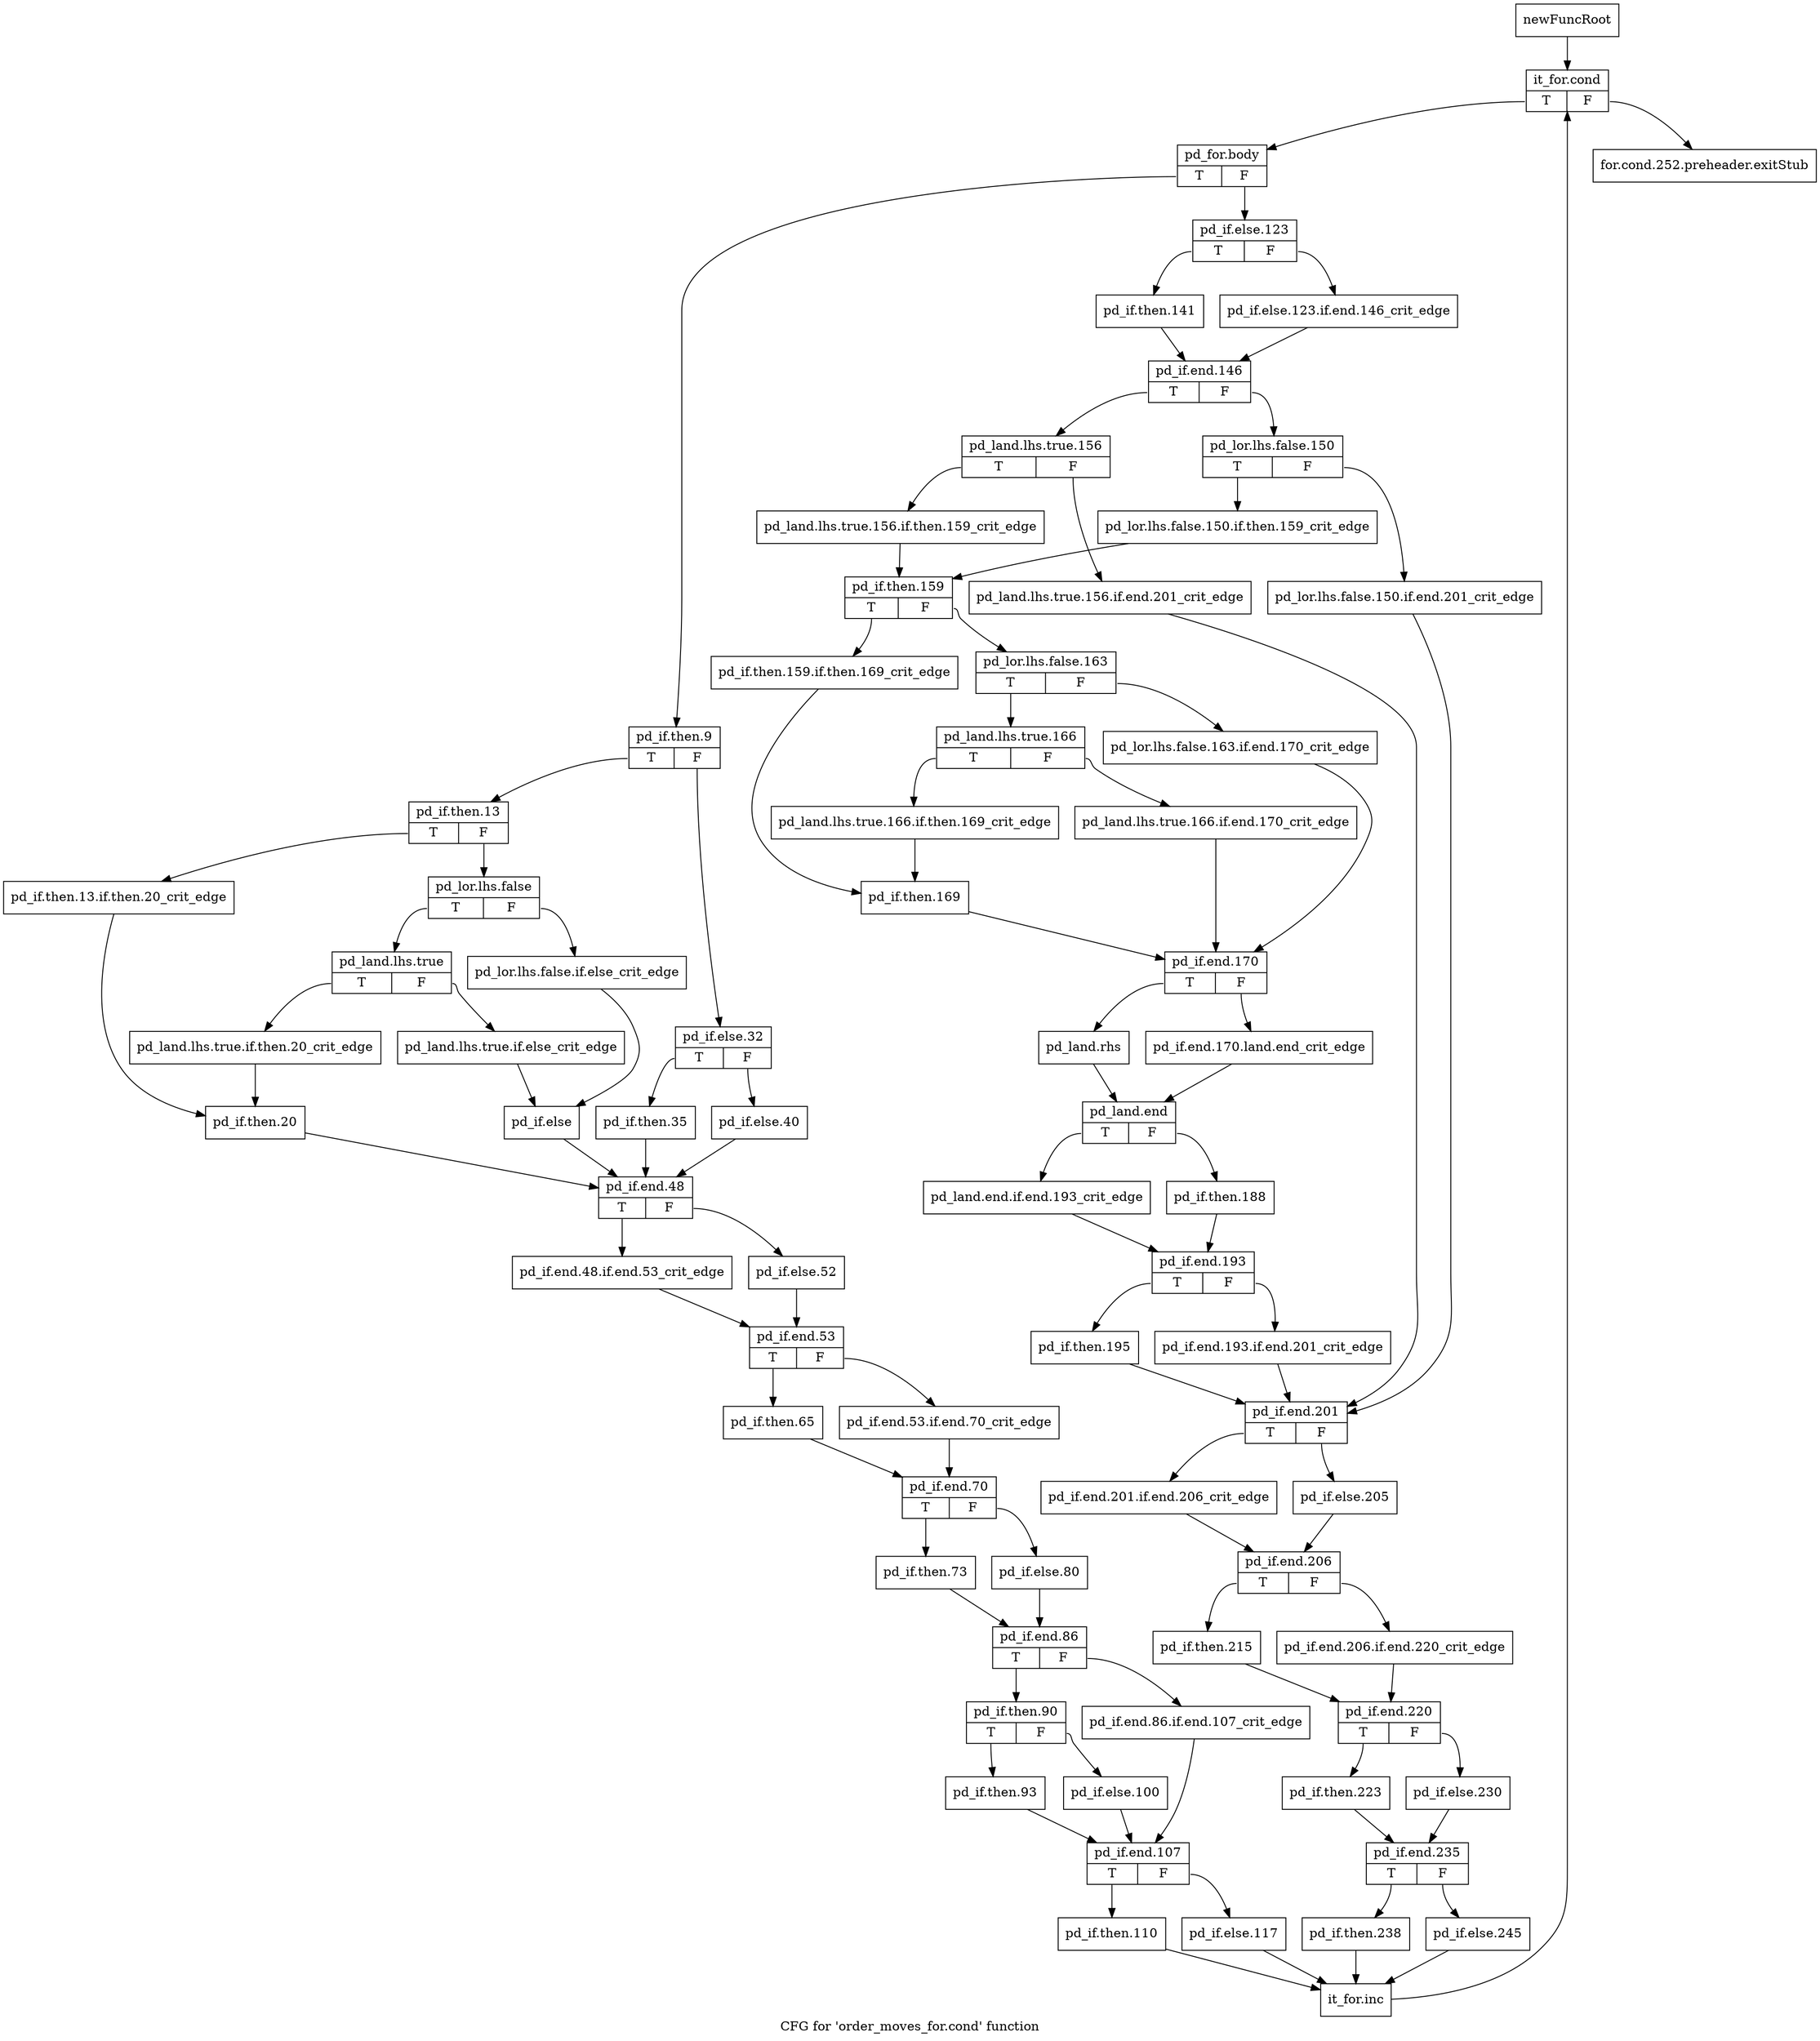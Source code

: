 digraph "CFG for 'order_moves_for.cond' function" {
	label="CFG for 'order_moves_for.cond' function";

	Node0x43f02d0 [shape=record,label="{newFuncRoot}"];
	Node0x43f02d0 -> Node0x43f0370;
	Node0x43f0320 [shape=record,label="{for.cond.252.preheader.exitStub}"];
	Node0x43f0370 [shape=record,label="{it_for.cond|{<s0>T|<s1>F}}"];
	Node0x43f0370:s0 -> Node0x43f03c0;
	Node0x43f0370:s1 -> Node0x43f0320;
	Node0x43f03c0 [shape=record,label="{pd_for.body|{<s0>T|<s1>F}}"];
	Node0x43f03c0:s0 -> Node0x43f1040;
	Node0x43f03c0:s1 -> Node0x43f0410;
	Node0x43f0410 [shape=record,label="{pd_if.else.123|{<s0>T|<s1>F}}"];
	Node0x43f0410:s0 -> Node0x43f04b0;
	Node0x43f0410:s1 -> Node0x43f0460;
	Node0x43f0460 [shape=record,label="{pd_if.else.123.if.end.146_crit_edge}"];
	Node0x43f0460 -> Node0x43f0500;
	Node0x43f04b0 [shape=record,label="{pd_if.then.141}"];
	Node0x43f04b0 -> Node0x43f0500;
	Node0x43f0500 [shape=record,label="{pd_if.end.146|{<s0>T|<s1>F}}"];
	Node0x43f0500:s0 -> Node0x43f0640;
	Node0x43f0500:s1 -> Node0x43f0550;
	Node0x43f0550 [shape=record,label="{pd_lor.lhs.false.150|{<s0>T|<s1>F}}"];
	Node0x43f0550:s0 -> Node0x43f05f0;
	Node0x43f0550:s1 -> Node0x43f05a0;
	Node0x43f05a0 [shape=record,label="{pd_lor.lhs.false.150.if.end.201_crit_edge}"];
	Node0x43f05a0 -> Node0x43f0c80;
	Node0x43f05f0 [shape=record,label="{pd_lor.lhs.false.150.if.then.159_crit_edge}"];
	Node0x43f05f0 -> Node0x43f0730;
	Node0x43f0640 [shape=record,label="{pd_land.lhs.true.156|{<s0>T|<s1>F}}"];
	Node0x43f0640:s0 -> Node0x43f06e0;
	Node0x43f0640:s1 -> Node0x43f0690;
	Node0x43f0690 [shape=record,label="{pd_land.lhs.true.156.if.end.201_crit_edge}"];
	Node0x43f0690 -> Node0x43f0c80;
	Node0x43f06e0 [shape=record,label="{pd_land.lhs.true.156.if.then.159_crit_edge}"];
	Node0x43f06e0 -> Node0x43f0730;
	Node0x43f0730 [shape=record,label="{pd_if.then.159|{<s0>T|<s1>F}}"];
	Node0x43f0730:s0 -> Node0x43f0910;
	Node0x43f0730:s1 -> Node0x43f0780;
	Node0x43f0780 [shape=record,label="{pd_lor.lhs.false.163|{<s0>T|<s1>F}}"];
	Node0x43f0780:s0 -> Node0x43f0820;
	Node0x43f0780:s1 -> Node0x43f07d0;
	Node0x43f07d0 [shape=record,label="{pd_lor.lhs.false.163.if.end.170_crit_edge}"];
	Node0x43f07d0 -> Node0x43f09b0;
	Node0x43f0820 [shape=record,label="{pd_land.lhs.true.166|{<s0>T|<s1>F}}"];
	Node0x43f0820:s0 -> Node0x43f08c0;
	Node0x43f0820:s1 -> Node0x43f0870;
	Node0x43f0870 [shape=record,label="{pd_land.lhs.true.166.if.end.170_crit_edge}"];
	Node0x43f0870 -> Node0x43f09b0;
	Node0x43f08c0 [shape=record,label="{pd_land.lhs.true.166.if.then.169_crit_edge}"];
	Node0x43f08c0 -> Node0x43f0960;
	Node0x43f0910 [shape=record,label="{pd_if.then.159.if.then.169_crit_edge}"];
	Node0x43f0910 -> Node0x43f0960;
	Node0x43f0960 [shape=record,label="{pd_if.then.169}"];
	Node0x43f0960 -> Node0x43f09b0;
	Node0x43f09b0 [shape=record,label="{pd_if.end.170|{<s0>T|<s1>F}}"];
	Node0x43f09b0:s0 -> Node0x43f0a50;
	Node0x43f09b0:s1 -> Node0x43f0a00;
	Node0x43f0a00 [shape=record,label="{pd_if.end.170.land.end_crit_edge}"];
	Node0x43f0a00 -> Node0x43f0aa0;
	Node0x43f0a50 [shape=record,label="{pd_land.rhs}"];
	Node0x43f0a50 -> Node0x43f0aa0;
	Node0x43f0aa0 [shape=record,label="{pd_land.end|{<s0>T|<s1>F}}"];
	Node0x43f0aa0:s0 -> Node0x43f0b40;
	Node0x43f0aa0:s1 -> Node0x43f0af0;
	Node0x43f0af0 [shape=record,label="{pd_if.then.188}"];
	Node0x43f0af0 -> Node0x43f0b90;
	Node0x43f0b40 [shape=record,label="{pd_land.end.if.end.193_crit_edge}"];
	Node0x43f0b40 -> Node0x43f0b90;
	Node0x43f0b90 [shape=record,label="{pd_if.end.193|{<s0>T|<s1>F}}"];
	Node0x43f0b90:s0 -> Node0x43f0c30;
	Node0x43f0b90:s1 -> Node0x43f0be0;
	Node0x43f0be0 [shape=record,label="{pd_if.end.193.if.end.201_crit_edge}"];
	Node0x43f0be0 -> Node0x43f0c80;
	Node0x43f0c30 [shape=record,label="{pd_if.then.195}"];
	Node0x43f0c30 -> Node0x43f0c80;
	Node0x43f0c80 [shape=record,label="{pd_if.end.201|{<s0>T|<s1>F}}"];
	Node0x43f0c80:s0 -> Node0x43f0d20;
	Node0x43f0c80:s1 -> Node0x43f0cd0;
	Node0x43f0cd0 [shape=record,label="{pd_if.else.205}"];
	Node0x43f0cd0 -> Node0x43f0d70;
	Node0x43f0d20 [shape=record,label="{pd_if.end.201.if.end.206_crit_edge}"];
	Node0x43f0d20 -> Node0x43f0d70;
	Node0x43f0d70 [shape=record,label="{pd_if.end.206|{<s0>T|<s1>F}}"];
	Node0x43f0d70:s0 -> Node0x43f0e10;
	Node0x43f0d70:s1 -> Node0x43f0dc0;
	Node0x43f0dc0 [shape=record,label="{pd_if.end.206.if.end.220_crit_edge}"];
	Node0x43f0dc0 -> Node0x43f0e60;
	Node0x43f0e10 [shape=record,label="{pd_if.then.215}"];
	Node0x43f0e10 -> Node0x43f0e60;
	Node0x43f0e60 [shape=record,label="{pd_if.end.220|{<s0>T|<s1>F}}"];
	Node0x43f0e60:s0 -> Node0x43f0f00;
	Node0x43f0e60:s1 -> Node0x43f0eb0;
	Node0x43f0eb0 [shape=record,label="{pd_if.else.230}"];
	Node0x43f0eb0 -> Node0x43f0f50;
	Node0x43f0f00 [shape=record,label="{pd_if.then.223}"];
	Node0x43f0f00 -> Node0x43f0f50;
	Node0x43f0f50 [shape=record,label="{pd_if.end.235|{<s0>T|<s1>F}}"];
	Node0x43f0f50:s0 -> Node0x43f0ff0;
	Node0x43f0f50:s1 -> Node0x43f0fa0;
	Node0x43f0fa0 [shape=record,label="{pd_if.else.245}"];
	Node0x43f0fa0 -> Node0x43f19a0;
	Node0x43f0ff0 [shape=record,label="{pd_if.then.238}"];
	Node0x43f0ff0 -> Node0x43f19a0;
	Node0x43f1040 [shape=record,label="{pd_if.then.9|{<s0>T|<s1>F}}"];
	Node0x43f1040:s0 -> Node0x43f1180;
	Node0x43f1040:s1 -> Node0x43f1090;
	Node0x43f1090 [shape=record,label="{pd_if.else.32|{<s0>T|<s1>F}}"];
	Node0x43f1090:s0 -> Node0x43f1130;
	Node0x43f1090:s1 -> Node0x43f10e0;
	Node0x43f10e0 [shape=record,label="{pd_if.else.40}"];
	Node0x43f10e0 -> Node0x43f1450;
	Node0x43f1130 [shape=record,label="{pd_if.then.35}"];
	Node0x43f1130 -> Node0x43f1450;
	Node0x43f1180 [shape=record,label="{pd_if.then.13|{<s0>T|<s1>F}}"];
	Node0x43f1180:s0 -> Node0x43f13b0;
	Node0x43f1180:s1 -> Node0x43f11d0;
	Node0x43f11d0 [shape=record,label="{pd_lor.lhs.false|{<s0>T|<s1>F}}"];
	Node0x43f11d0:s0 -> Node0x43f1270;
	Node0x43f11d0:s1 -> Node0x43f1220;
	Node0x43f1220 [shape=record,label="{pd_lor.lhs.false.if.else_crit_edge}"];
	Node0x43f1220 -> Node0x43f1310;
	Node0x43f1270 [shape=record,label="{pd_land.lhs.true|{<s0>T|<s1>F}}"];
	Node0x43f1270:s0 -> Node0x43f1360;
	Node0x43f1270:s1 -> Node0x43f12c0;
	Node0x43f12c0 [shape=record,label="{pd_land.lhs.true.if.else_crit_edge}"];
	Node0x43f12c0 -> Node0x43f1310;
	Node0x43f1310 [shape=record,label="{pd_if.else}"];
	Node0x43f1310 -> Node0x43f1450;
	Node0x43f1360 [shape=record,label="{pd_land.lhs.true.if.then.20_crit_edge}"];
	Node0x43f1360 -> Node0x43f1400;
	Node0x43f13b0 [shape=record,label="{pd_if.then.13.if.then.20_crit_edge}"];
	Node0x43f13b0 -> Node0x43f1400;
	Node0x43f1400 [shape=record,label="{pd_if.then.20}"];
	Node0x43f1400 -> Node0x43f1450;
	Node0x43f1450 [shape=record,label="{pd_if.end.48|{<s0>T|<s1>F}}"];
	Node0x43f1450:s0 -> Node0x43f14f0;
	Node0x43f1450:s1 -> Node0x43f14a0;
	Node0x43f14a0 [shape=record,label="{pd_if.else.52}"];
	Node0x43f14a0 -> Node0x43f1540;
	Node0x43f14f0 [shape=record,label="{pd_if.end.48.if.end.53_crit_edge}"];
	Node0x43f14f0 -> Node0x43f1540;
	Node0x43f1540 [shape=record,label="{pd_if.end.53|{<s0>T|<s1>F}}"];
	Node0x43f1540:s0 -> Node0x43f15e0;
	Node0x43f1540:s1 -> Node0x43f1590;
	Node0x43f1590 [shape=record,label="{pd_if.end.53.if.end.70_crit_edge}"];
	Node0x43f1590 -> Node0x43f1630;
	Node0x43f15e0 [shape=record,label="{pd_if.then.65}"];
	Node0x43f15e0 -> Node0x43f1630;
	Node0x43f1630 [shape=record,label="{pd_if.end.70|{<s0>T|<s1>F}}"];
	Node0x43f1630:s0 -> Node0x43f16d0;
	Node0x43f1630:s1 -> Node0x43f1680;
	Node0x43f1680 [shape=record,label="{pd_if.else.80}"];
	Node0x43f1680 -> Node0x43f1720;
	Node0x43f16d0 [shape=record,label="{pd_if.then.73}"];
	Node0x43f16d0 -> Node0x43f1720;
	Node0x43f1720 [shape=record,label="{pd_if.end.86|{<s0>T|<s1>F}}"];
	Node0x43f1720:s0 -> Node0x43f17c0;
	Node0x43f1720:s1 -> Node0x43f1770;
	Node0x43f1770 [shape=record,label="{pd_if.end.86.if.end.107_crit_edge}"];
	Node0x43f1770 -> Node0x43f18b0;
	Node0x43f17c0 [shape=record,label="{pd_if.then.90|{<s0>T|<s1>F}}"];
	Node0x43f17c0:s0 -> Node0x43f1860;
	Node0x43f17c0:s1 -> Node0x43f1810;
	Node0x43f1810 [shape=record,label="{pd_if.else.100}"];
	Node0x43f1810 -> Node0x43f18b0;
	Node0x43f1860 [shape=record,label="{pd_if.then.93}"];
	Node0x43f1860 -> Node0x43f18b0;
	Node0x43f18b0 [shape=record,label="{pd_if.end.107|{<s0>T|<s1>F}}"];
	Node0x43f18b0:s0 -> Node0x43f1950;
	Node0x43f18b0:s1 -> Node0x43f1900;
	Node0x43f1900 [shape=record,label="{pd_if.else.117}"];
	Node0x43f1900 -> Node0x43f19a0;
	Node0x43f1950 [shape=record,label="{pd_if.then.110}"];
	Node0x43f1950 -> Node0x43f19a0;
	Node0x43f19a0 [shape=record,label="{it_for.inc}"];
	Node0x43f19a0 -> Node0x43f0370;
}
